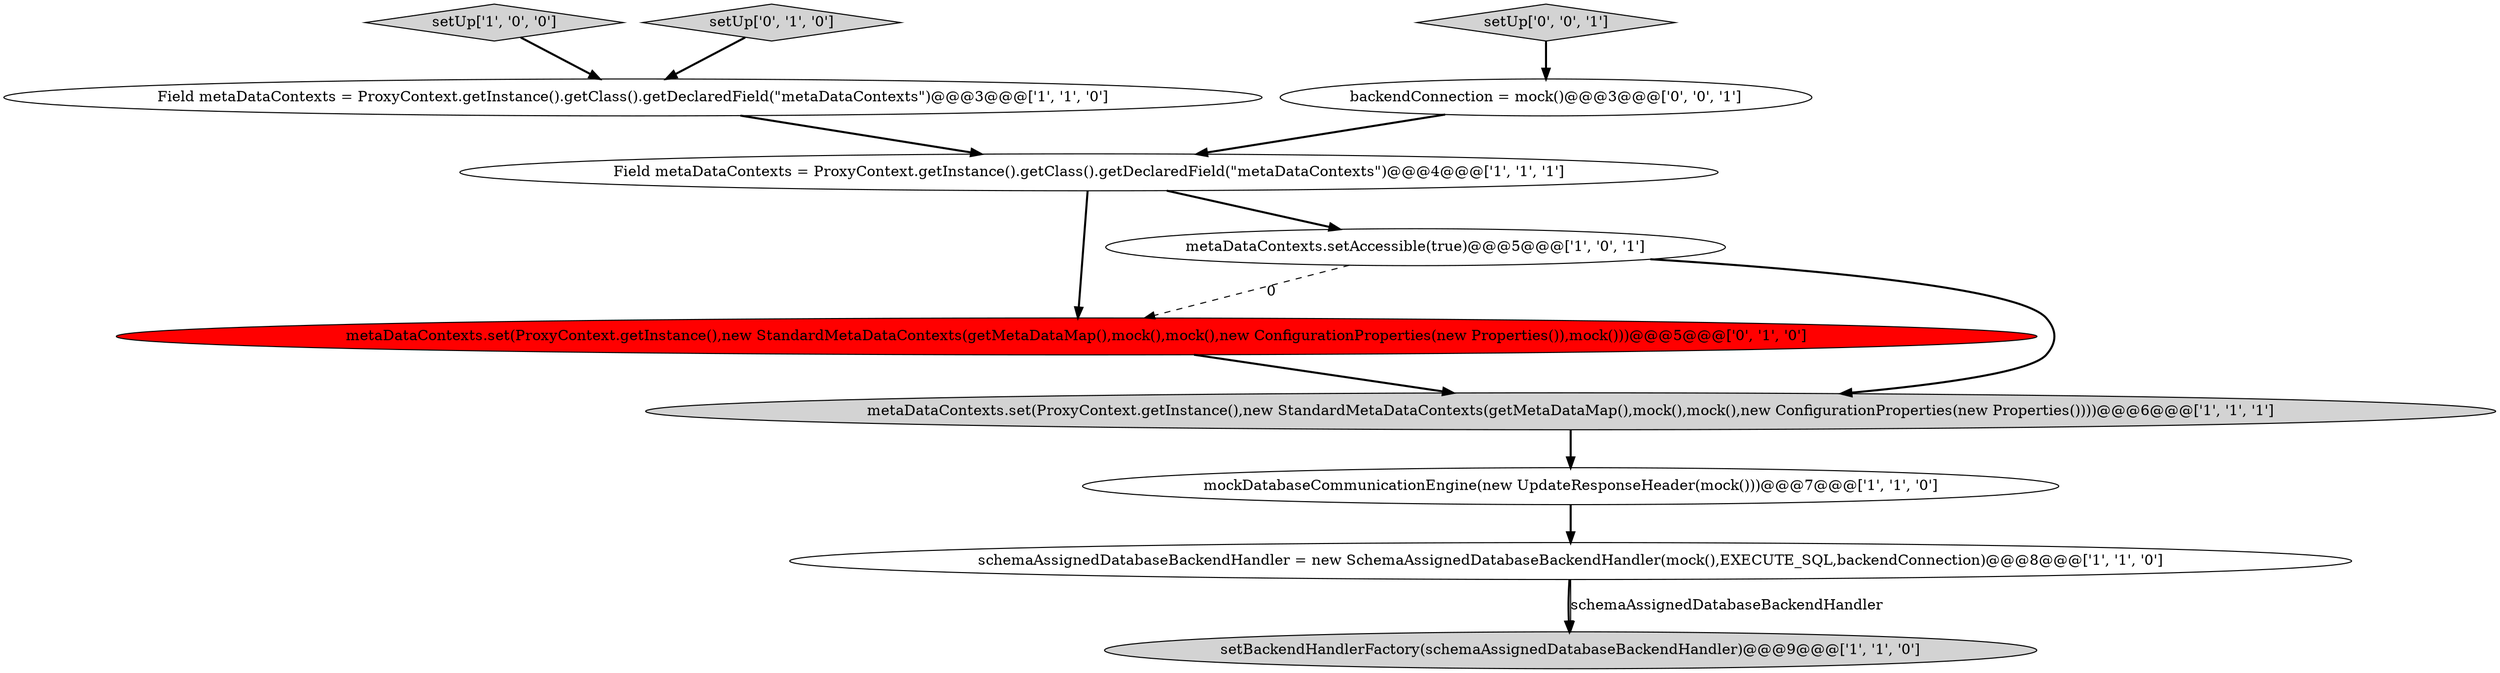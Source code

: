 digraph {
10 [style = filled, label = "backendConnection = mock()@@@3@@@['0', '0', '1']", fillcolor = white, shape = ellipse image = "AAA0AAABBB3BBB"];
2 [style = filled, label = "setUp['1', '0', '0']", fillcolor = lightgray, shape = diamond image = "AAA0AAABBB1BBB"];
6 [style = filled, label = "mockDatabaseCommunicationEngine(new UpdateResponseHeader(mock()))@@@7@@@['1', '1', '0']", fillcolor = white, shape = ellipse image = "AAA0AAABBB1BBB"];
11 [style = filled, label = "setUp['0', '0', '1']", fillcolor = lightgray, shape = diamond image = "AAA0AAABBB3BBB"];
9 [style = filled, label = "metaDataContexts.set(ProxyContext.getInstance(),new StandardMetaDataContexts(getMetaDataMap(),mock(),mock(),new ConfigurationProperties(new Properties()),mock()))@@@5@@@['0', '1', '0']", fillcolor = red, shape = ellipse image = "AAA1AAABBB2BBB"];
4 [style = filled, label = "metaDataContexts.set(ProxyContext.getInstance(),new StandardMetaDataContexts(getMetaDataMap(),mock(),mock(),new ConfigurationProperties(new Properties())))@@@6@@@['1', '1', '1']", fillcolor = lightgray, shape = ellipse image = "AAA0AAABBB1BBB"];
1 [style = filled, label = "schemaAssignedDatabaseBackendHandler = new SchemaAssignedDatabaseBackendHandler(mock(),EXECUTE_SQL,backendConnection)@@@8@@@['1', '1', '0']", fillcolor = white, shape = ellipse image = "AAA0AAABBB1BBB"];
5 [style = filled, label = "Field metaDataContexts = ProxyContext.getInstance().getClass().getDeclaredField(\"metaDataContexts\")@@@4@@@['1', '1', '1']", fillcolor = white, shape = ellipse image = "AAA0AAABBB1BBB"];
8 [style = filled, label = "setUp['0', '1', '0']", fillcolor = lightgray, shape = diamond image = "AAA0AAABBB2BBB"];
7 [style = filled, label = "Field metaDataContexts = ProxyContext.getInstance().getClass().getDeclaredField(\"metaDataContexts\")@@@3@@@['1', '1', '0']", fillcolor = white, shape = ellipse image = "AAA0AAABBB1BBB"];
0 [style = filled, label = "metaDataContexts.setAccessible(true)@@@5@@@['1', '0', '1']", fillcolor = white, shape = ellipse image = "AAA0AAABBB1BBB"];
3 [style = filled, label = "setBackendHandlerFactory(schemaAssignedDatabaseBackendHandler)@@@9@@@['1', '1', '0']", fillcolor = lightgray, shape = ellipse image = "AAA0AAABBB1BBB"];
1->3 [style = bold, label=""];
8->7 [style = bold, label=""];
6->1 [style = bold, label=""];
1->3 [style = solid, label="schemaAssignedDatabaseBackendHandler"];
7->5 [style = bold, label=""];
2->7 [style = bold, label=""];
10->5 [style = bold, label=""];
0->9 [style = dashed, label="0"];
5->0 [style = bold, label=""];
5->9 [style = bold, label=""];
0->4 [style = bold, label=""];
4->6 [style = bold, label=""];
11->10 [style = bold, label=""];
9->4 [style = bold, label=""];
}
